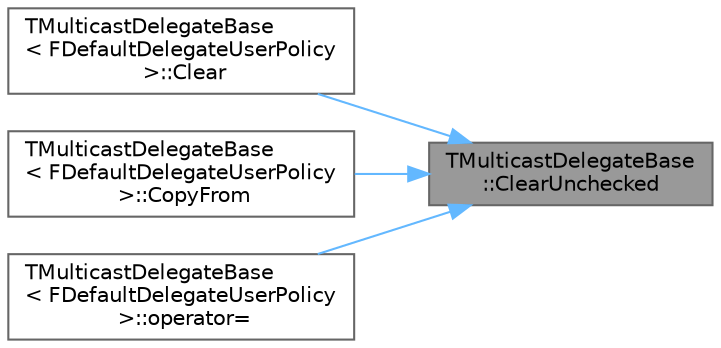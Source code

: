 digraph "TMulticastDelegateBase::ClearUnchecked"
{
 // INTERACTIVE_SVG=YES
 // LATEX_PDF_SIZE
  bgcolor="transparent";
  edge [fontname=Helvetica,fontsize=10,labelfontname=Helvetica,labelfontsize=10];
  node [fontname=Helvetica,fontsize=10,shape=box,height=0.2,width=0.4];
  rankdir="RL";
  Node1 [id="Node000001",label="TMulticastDelegateBase\l::ClearUnchecked",height=0.2,width=0.4,color="gray40", fillcolor="grey60", style="filled", fontcolor="black",tooltip=" "];
  Node1 -> Node2 [id="edge1_Node000001_Node000002",dir="back",color="steelblue1",style="solid",tooltip=" "];
  Node2 [id="Node000002",label="TMulticastDelegateBase\l\< FDefaultDelegateUserPolicy\l \>::Clear",height=0.2,width=0.4,color="grey40", fillcolor="white", style="filled",URL="$d6/db1/classTMulticastDelegateBase.html#a7eb30130c961db36d50eb7e9aecae34c",tooltip=" "];
  Node1 -> Node3 [id="edge2_Node000001_Node000003",dir="back",color="steelblue1",style="solid",tooltip=" "];
  Node3 [id="Node000003",label="TMulticastDelegateBase\l\< FDefaultDelegateUserPolicy\l \>::CopyFrom",height=0.2,width=0.4,color="grey40", fillcolor="white", style="filled",URL="$d6/db1/classTMulticastDelegateBase.html#aeae8d195a4d32f8edfb9c8a9203774d2",tooltip=" "];
  Node1 -> Node4 [id="edge3_Node000001_Node000004",dir="back",color="steelblue1",style="solid",tooltip=" "];
  Node4 [id="Node000004",label="TMulticastDelegateBase\l\< FDefaultDelegateUserPolicy\l \>::operator=",height=0.2,width=0.4,color="grey40", fillcolor="white", style="filled",URL="$d6/db1/classTMulticastDelegateBase.html#ac82329adedcc2525d672a353824182d4",tooltip=" "];
}
